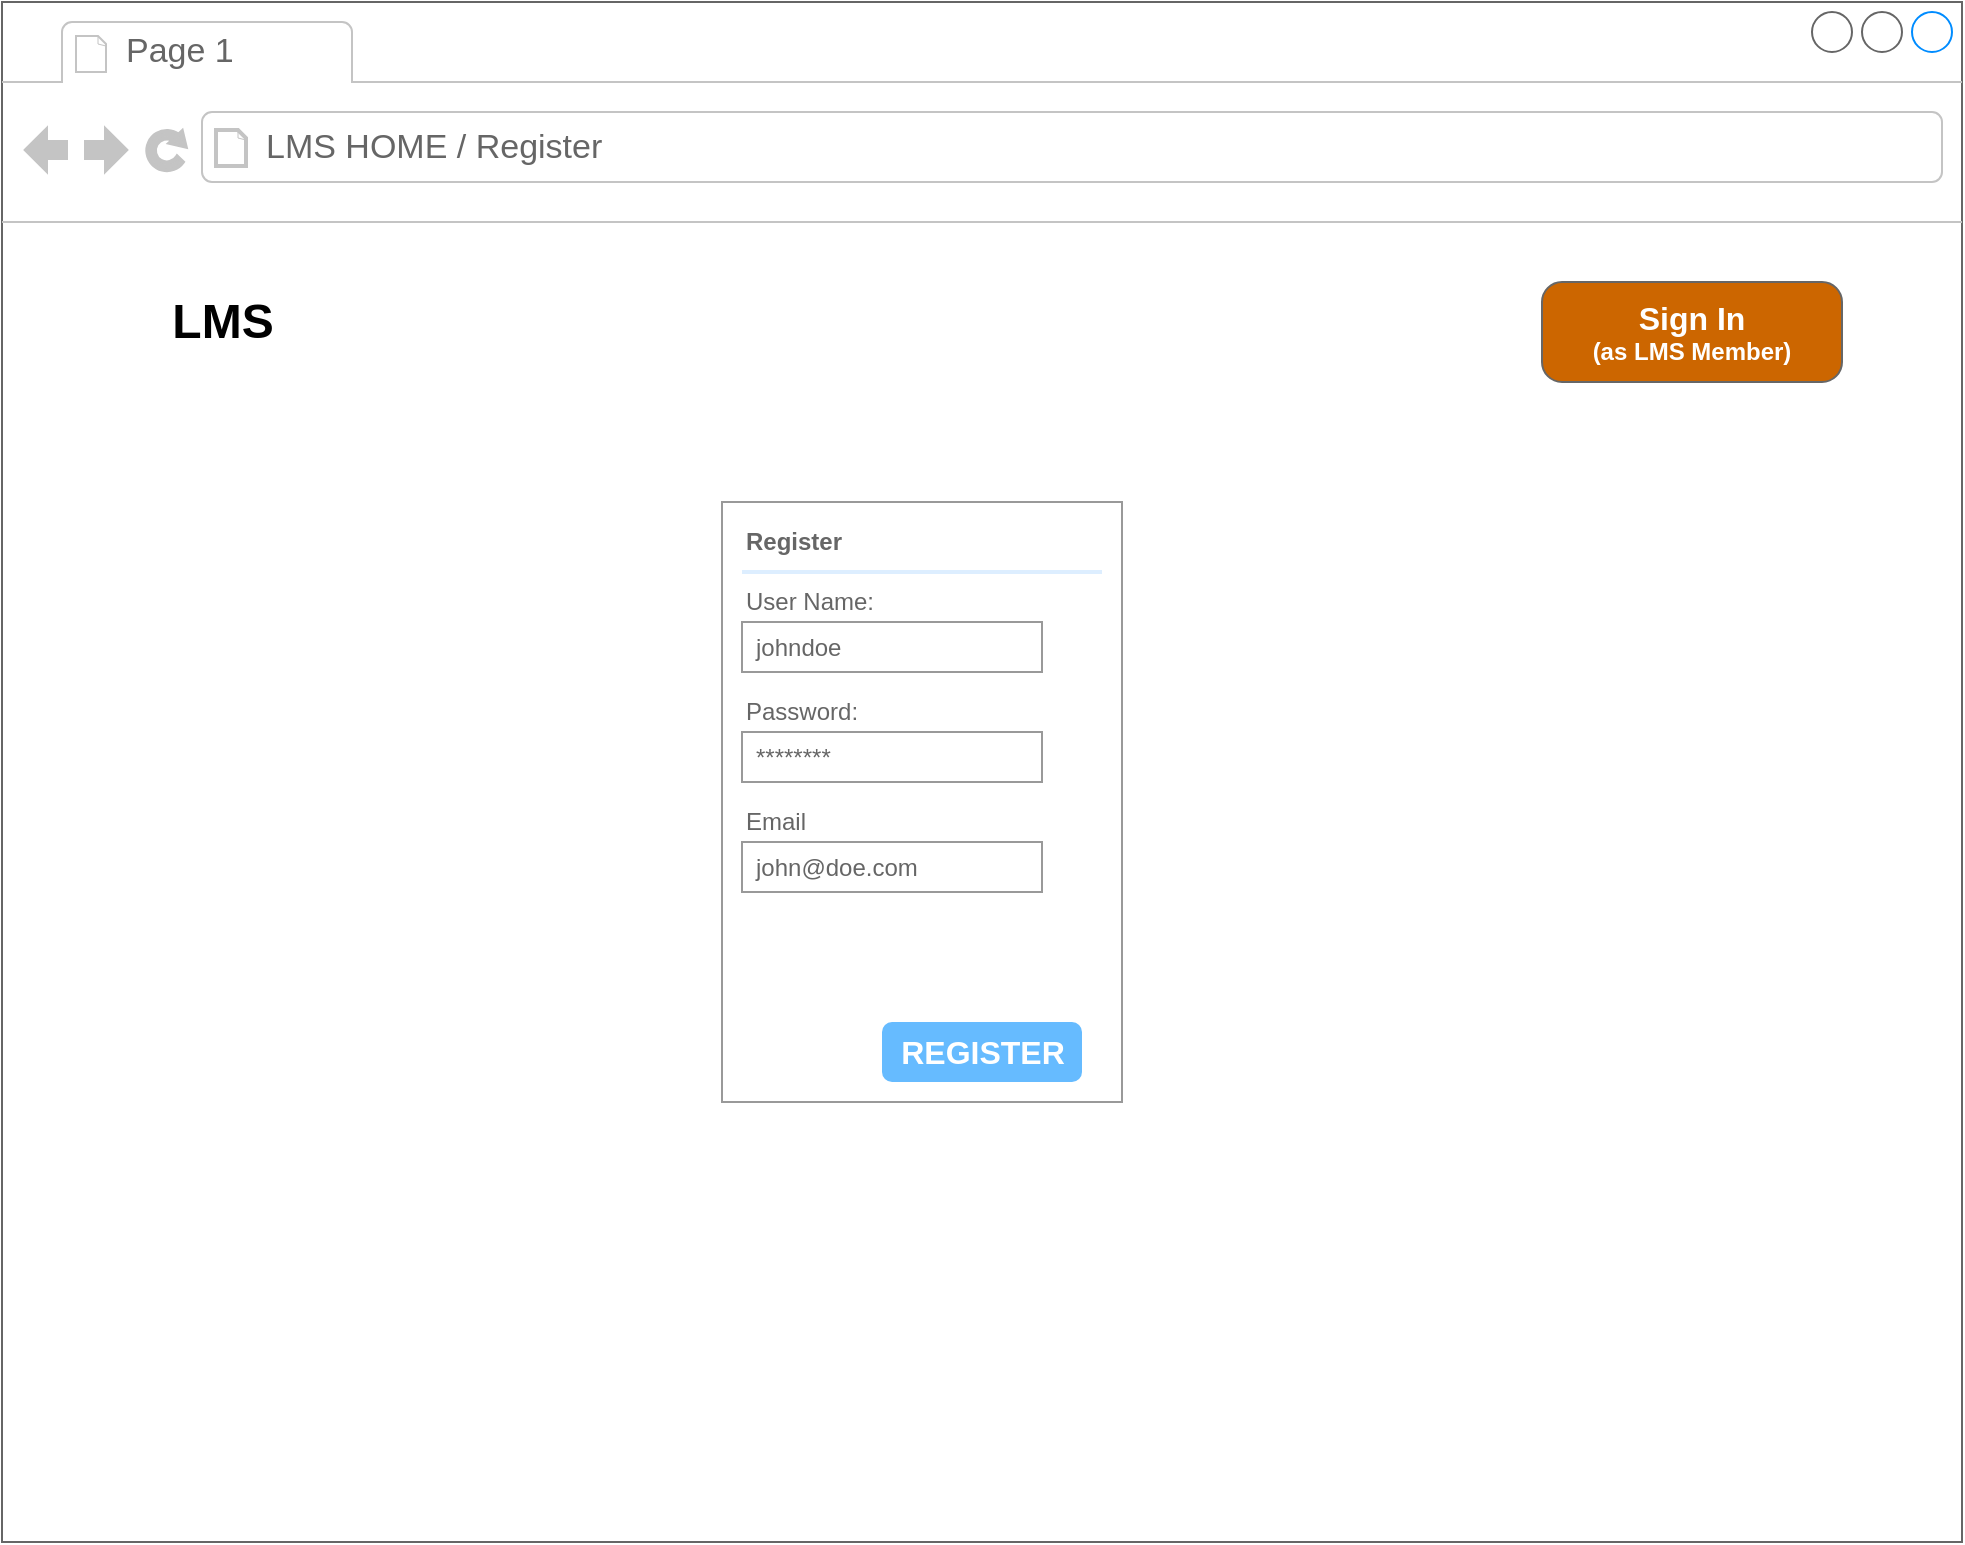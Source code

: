<mxfile version="24.7.8">
  <diagram name="Page-1" id="2cc2dc42-3aac-f2a9-1cec-7a8b7cbee084">
    <mxGraphModel dx="1434" dy="956" grid="1" gridSize="10" guides="1" tooltips="1" connect="1" arrows="1" fold="1" page="1" pageScale="1" pageWidth="1100" pageHeight="850" background="none" math="0" shadow="0">
      <root>
        <mxCell id="0" />
        <mxCell id="1" parent="0" />
        <mxCell id="u52cNytf9pB5Nw0GOw8_-13" value="" style="strokeWidth=1;shadow=0;dashed=0;align=center;html=1;shape=mxgraph.mockup.containers.browserWindow;rSize=0;strokeColor=#666666;strokeColor2=#008cff;strokeColor3=#c4c4c4;mainText=,;recursiveResize=0;" parent="1" vertex="1">
          <mxGeometry x="100" y="60" width="980" height="770" as="geometry" />
        </mxCell>
        <mxCell id="u52cNytf9pB5Nw0GOw8_-14" value="Page 1" style="strokeWidth=1;shadow=0;dashed=0;align=center;html=1;shape=mxgraph.mockup.containers.anchor;fontSize=17;fontColor=#666666;align=left;whiteSpace=wrap;" parent="u52cNytf9pB5Nw0GOw8_-13" vertex="1">
          <mxGeometry x="60" y="12" width="110" height="26" as="geometry" />
        </mxCell>
        <mxCell id="u52cNytf9pB5Nw0GOw8_-15" value="LMS HOME / Register" style="strokeWidth=1;shadow=0;dashed=0;align=center;html=1;shape=mxgraph.mockup.containers.anchor;rSize=0;fontSize=17;fontColor=#666666;align=left;" parent="u52cNytf9pB5Nw0GOw8_-13" vertex="1">
          <mxGeometry x="130" y="60" width="250" height="26" as="geometry" />
        </mxCell>
        <mxCell id="u52cNytf9pB5Nw0GOw8_-17" value="LMS" style="text;strokeColor=none;fillColor=none;html=1;fontSize=24;fontStyle=1;verticalAlign=middle;align=center;" parent="u52cNytf9pB5Nw0GOw8_-13" vertex="1">
          <mxGeometry x="60" y="140" width="100" height="40" as="geometry" />
        </mxCell>
        <mxCell id="u52cNytf9pB5Nw0GOw8_-18" value="" style="strokeWidth=1;shadow=0;dashed=0;align=center;html=1;shape=mxgraph.mockup.forms.rrect;rSize=0;strokeColor=#999999;fillColor=#ffffff;" parent="u52cNytf9pB5Nw0GOw8_-13" vertex="1">
          <mxGeometry x="360" y="250" width="200" height="300" as="geometry" />
        </mxCell>
        <mxCell id="u52cNytf9pB5Nw0GOw8_-19" value="&lt;b&gt;Register&lt;/b&gt;" style="strokeWidth=1;shadow=0;dashed=0;align=center;html=1;shape=mxgraph.mockup.forms.anchor;fontSize=12;fontColor=#666666;align=left;resizeWidth=1;spacingLeft=0;" parent="u52cNytf9pB5Nw0GOw8_-18" vertex="1">
          <mxGeometry width="100" height="20" relative="1" as="geometry">
            <mxPoint x="10" y="10" as="offset" />
          </mxGeometry>
        </mxCell>
        <mxCell id="u52cNytf9pB5Nw0GOw8_-20" value="" style="shape=line;strokeColor=#ddeeff;strokeWidth=2;html=1;resizeWidth=1;" parent="u52cNytf9pB5Nw0GOw8_-18" vertex="1">
          <mxGeometry width="180" height="10" relative="1" as="geometry">
            <mxPoint x="10" y="30" as="offset" />
          </mxGeometry>
        </mxCell>
        <mxCell id="u52cNytf9pB5Nw0GOw8_-21" value="User Name:" style="strokeWidth=1;shadow=0;dashed=0;align=center;html=1;shape=mxgraph.mockup.forms.anchor;fontSize=12;fontColor=#666666;align=left;resizeWidth=1;spacingLeft=0;" parent="u52cNytf9pB5Nw0GOw8_-18" vertex="1">
          <mxGeometry width="100" height="20" relative="1" as="geometry">
            <mxPoint x="10" y="40" as="offset" />
          </mxGeometry>
        </mxCell>
        <mxCell id="u52cNytf9pB5Nw0GOw8_-22" value="johndoe" style="strokeWidth=1;shadow=0;dashed=0;align=center;html=1;shape=mxgraph.mockup.forms.rrect;rSize=0;strokeColor=#999999;fontColor=#666666;align=left;spacingLeft=5;resizeWidth=1;" parent="u52cNytf9pB5Nw0GOw8_-18" vertex="1">
          <mxGeometry width="150" height="25" relative="1" as="geometry">
            <mxPoint x="10" y="60" as="offset" />
          </mxGeometry>
        </mxCell>
        <mxCell id="u52cNytf9pB5Nw0GOw8_-23" value="Password:" style="strokeWidth=1;shadow=0;dashed=0;align=center;html=1;shape=mxgraph.mockup.forms.anchor;fontSize=12;fontColor=#666666;align=left;resizeWidth=1;spacingLeft=0;" parent="u52cNytf9pB5Nw0GOw8_-18" vertex="1">
          <mxGeometry width="100" height="20" relative="1" as="geometry">
            <mxPoint x="10" y="95" as="offset" />
          </mxGeometry>
        </mxCell>
        <mxCell id="u52cNytf9pB5Nw0GOw8_-24" value="********" style="strokeWidth=1;shadow=0;dashed=0;align=center;html=1;shape=mxgraph.mockup.forms.rrect;rSize=0;strokeColor=#999999;fontColor=#666666;align=left;spacingLeft=5;resizeWidth=1;" parent="u52cNytf9pB5Nw0GOw8_-18" vertex="1">
          <mxGeometry width="150" height="25" relative="1" as="geometry">
            <mxPoint x="10" y="115" as="offset" />
          </mxGeometry>
        </mxCell>
        <mxCell id="u52cNytf9pB5Nw0GOw8_-25" value="REGISTER" style="strokeWidth=1;shadow=0;dashed=0;align=center;html=1;shape=mxgraph.mockup.forms.rrect;rSize=5;strokeColor=none;fontColor=#ffffff;fillColor=#66bbff;fontSize=16;fontStyle=1;" parent="u52cNytf9pB5Nw0GOw8_-18" vertex="1">
          <mxGeometry y="1" width="100" height="30" relative="1" as="geometry">
            <mxPoint x="80" y="-40" as="offset" />
          </mxGeometry>
        </mxCell>
        <mxCell id="u52cNytf9pB5Nw0GOw8_-28" value="" style="strokeWidth=1;shadow=0;dashed=0;align=center;html=1;shape=mxgraph.mockup.forms.anchor;fontSize=12;fontColor=#666666;align=left;spacingLeft=0;resizeWidth=1;" parent="u52cNytf9pB5Nw0GOw8_-18" vertex="1">
          <mxGeometry y="1" width="150" height="20" relative="1" as="geometry">
            <mxPoint x="10" y="-70" as="offset" />
          </mxGeometry>
        </mxCell>
        <mxCell id="Se4Rupo0Z1bffilufCan-1" value="Email" style="strokeWidth=1;shadow=0;dashed=0;align=center;html=1;shape=mxgraph.mockup.forms.anchor;fontSize=12;fontColor=#666666;align=left;resizeWidth=1;spacingLeft=0;" vertex="1" parent="u52cNytf9pB5Nw0GOw8_-18">
          <mxGeometry x="10" y="150" width="100" height="20" as="geometry" />
        </mxCell>
        <mxCell id="Se4Rupo0Z1bffilufCan-2" value="john@doe.com" style="strokeWidth=1;shadow=0;dashed=0;align=center;html=1;shape=mxgraph.mockup.forms.rrect;rSize=0;strokeColor=#999999;fontColor=#666666;align=left;spacingLeft=5;resizeWidth=1;" vertex="1" parent="u52cNytf9pB5Nw0GOw8_-18">
          <mxGeometry x="10" y="170" width="150" height="25" as="geometry" />
        </mxCell>
        <mxCell id="u52cNytf9pB5Nw0GOw8_-30" value="" style="strokeWidth=1;shadow=0;dashed=0;align=center;html=1;shape=mxgraph.mockup.buttons.multiButton;fillColor=#CC6600;strokeColor=#666666;mainText=;subText=;" parent="u52cNytf9pB5Nw0GOw8_-13" vertex="1">
          <mxGeometry x="770" y="140" width="150" height="50" as="geometry" />
        </mxCell>
        <mxCell id="u52cNytf9pB5Nw0GOw8_-31" value="Sign In" style="strokeWidth=1;shadow=0;dashed=0;align=center;html=1;shape=mxgraph.mockup.anchor;fontSize=16;fontColor=#ffffff;fontStyle=1;whiteSpace=wrap;" parent="u52cNytf9pB5Nw0GOw8_-30" vertex="1">
          <mxGeometry y="8" width="150" height="20" as="geometry" />
        </mxCell>
        <mxCell id="u52cNytf9pB5Nw0GOw8_-32" value="(as LMS Member)" style="strokeWidth=1;shadow=0;dashed=0;align=center;html=1;shape=mxgraph.mockup.anchor;fontSize=12;fontColor=#ffffff;fontStyle=1;whiteSpace=wrap;" parent="u52cNytf9pB5Nw0GOw8_-30" vertex="1">
          <mxGeometry y="30" width="150" height="10" as="geometry" />
        </mxCell>
      </root>
    </mxGraphModel>
  </diagram>
</mxfile>
